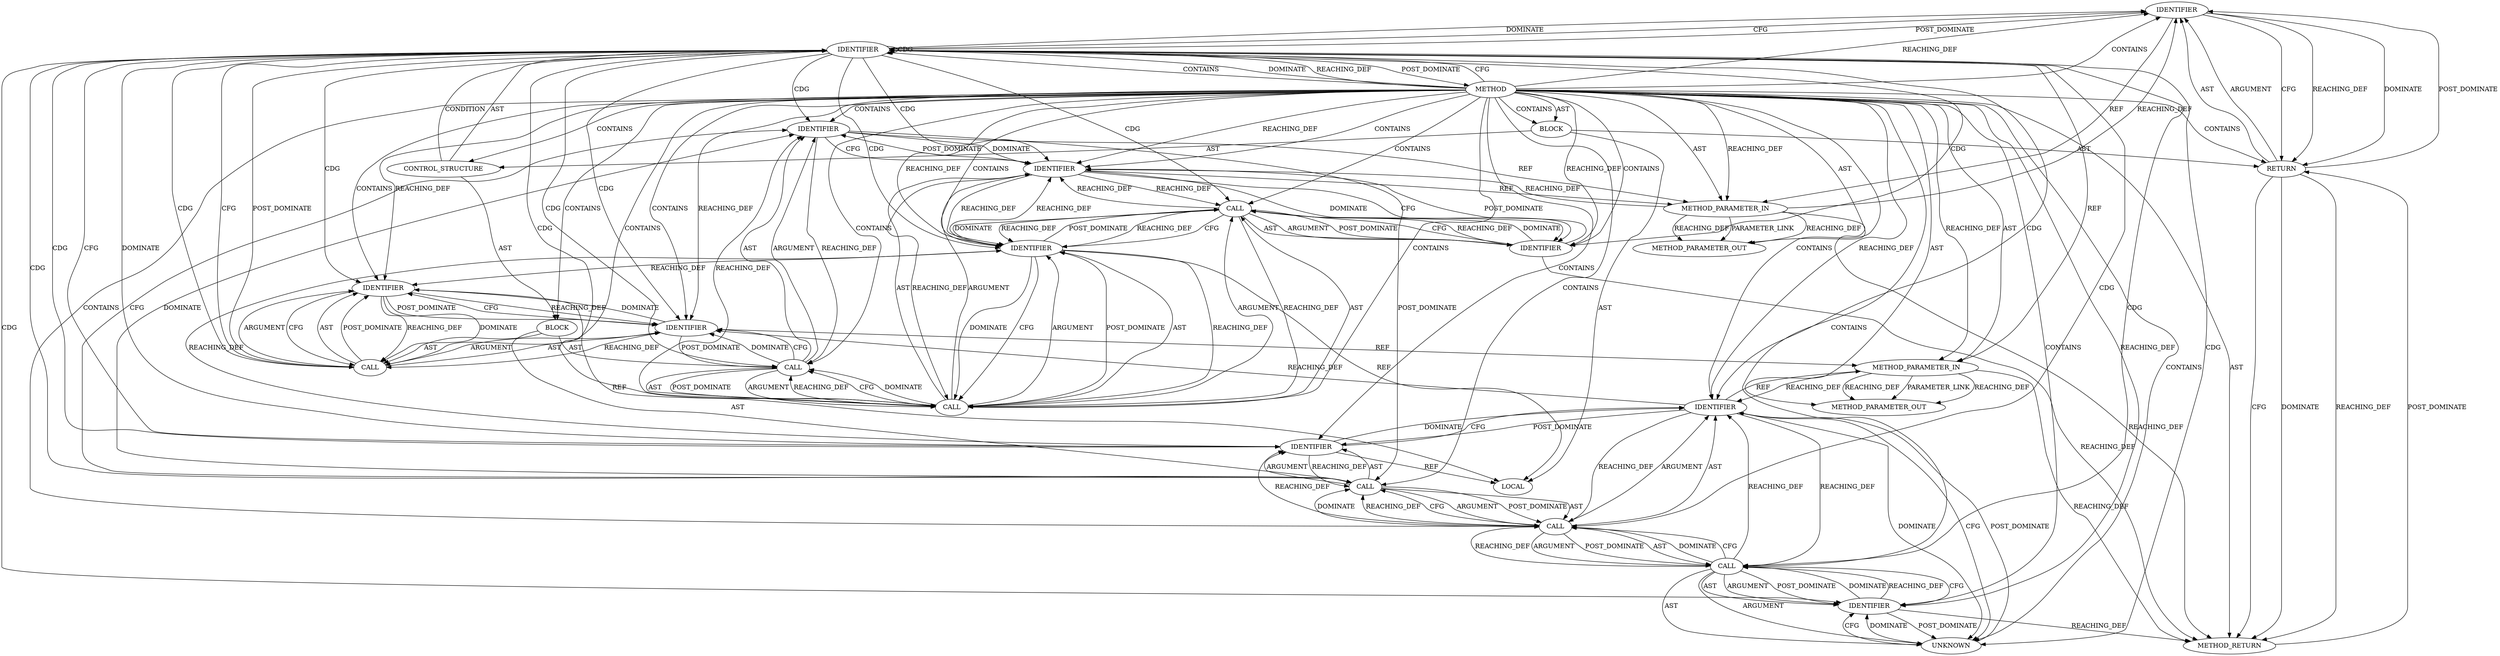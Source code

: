 digraph {
  10434 [label=IDENTIFIER ORDER=1 ARGUMENT_INDEX=-1 CODE="crc" COLUMN_NUMBER=9 LINE_NUMBER=3226 TYPE_FULL_NAME="u32" NAME="crc"]
  10426 [label=IDENTIFIER ORDER=1 ARGUMENT_INDEX=1 CODE="crc" COLUMN_NUMBER=16 LINE_NUMBER=3222 TYPE_FULL_NAME="u32" NAME="crc"]
  10417 [label=IDENTIFIER ORDER=1 ARGUMENT_INDEX=1 CODE="len" COLUMN_NUMBER=3 LINE_NUMBER=3221 TYPE_FULL_NAME="int" NAME="len"]
  13295 [label=METHOD_PARAMETER_OUT ORDER=2 CODE="int zero_len" IS_VARIADIC=false COLUMN_NUMBER=34 LINE_NUMBER=3216 TYPE_FULL_NAME="int" EVALUATION_STRATEGY="BY_VALUE" INDEX=2 NAME="zero_len"]
  10410 [label=METHOD_PARAMETER_IN ORDER=2 CODE="int zero_len" IS_VARIADIC=false COLUMN_NUMBER=34 LINE_NUMBER=3216 TYPE_FULL_NAME="int" EVALUATION_STRATEGY="BY_VALUE" INDEX=2 NAME="zero_len"]
  10415 [label=BLOCK ORDER=2 ARGUMENT_INDEX=-1 CODE="{
		len = min(zero_len, (int)PAGE_SIZE);
		crc = crc32c(crc, page_address(ceph_zero_page), len);
		zero_len -= len;
	}" COLUMN_NUMBER=19 LINE_NUMBER=3220 TYPE_FULL_NAME="void"]
  10411 [label=BLOCK ORDER=3 ARGUMENT_INDEX=-1 CODE="{
	int len;

	while (zero_len) {
		len = min(zero_len, (int)PAGE_SIZE);
		crc = crc32c(crc, page_address(ceph_zero_page), len);
		zero_len -= len;
	}

	return crc;
}" COLUMN_NUMBER=1 LINE_NUMBER=3217 TYPE_FULL_NAME="void"]
  10435 [label=METHOD_RETURN ORDER=4 CODE="RET" COLUMN_NUMBER=1 LINE_NUMBER=3216 TYPE_FULL_NAME="u32" EVALUATION_STRATEGY="BY_VALUE"]
  10420 [label=CALL ORDER=2 ARGUMENT_INDEX=2 CODE="(int)PAGE_SIZE" COLUMN_NUMBER=23 METHOD_FULL_NAME="<operator>.cast" LINE_NUMBER=3221 TYPE_FULL_NAME="<empty>" DISPATCH_TYPE="STATIC_DISPATCH" SIGNATURE="" NAME="<operator>.cast"]
  10427 [label=CALL ORDER=2 ARGUMENT_INDEX=2 CODE="page_address(ceph_zero_page)" COLUMN_NUMBER=21 METHOD_FULL_NAME="page_address" LINE_NUMBER=3222 TYPE_FULL_NAME="<empty>" DISPATCH_TYPE="STATIC_DISPATCH" SIGNATURE="" NAME="page_address"]
  10423 [label=CALL ORDER=2 ARGUMENT_INDEX=-1 CODE="crc = crc32c(crc, page_address(ceph_zero_page), len)" COLUMN_NUMBER=3 METHOD_FULL_NAME="<operator>.assignment" LINE_NUMBER=3222 TYPE_FULL_NAME="<empty>" DISPATCH_TYPE="STATIC_DISPATCH" SIGNATURE="" NAME="<operator>.assignment"]
  13294 [label=METHOD_PARAMETER_OUT ORDER=1 CODE="u32 crc" IS_VARIADIC=false COLUMN_NUMBER=25 LINE_NUMBER=3216 TYPE_FULL_NAME="u32" EVALUATION_STRATEGY="BY_VALUE" INDEX=1 NAME="crc"]
  10419 [label=IDENTIFIER ORDER=1 ARGUMENT_INDEX=1 CODE="zero_len" COLUMN_NUMBER=13 LINE_NUMBER=3221 TYPE_FULL_NAME="int" NAME="zero_len"]
  10429 [label=IDENTIFIER ORDER=3 ARGUMENT_INDEX=3 CODE="len" COLUMN_NUMBER=51 LINE_NUMBER=3222 TYPE_FULL_NAME="int" NAME="len"]
  10408 [label=METHOD COLUMN_NUMBER=1 LINE_NUMBER=3216 COLUMN_NUMBER_END=1 IS_EXTERNAL=false SIGNATURE="u32 crc32c_zeros (u32,int)" NAME="crc32c_zeros" AST_PARENT_TYPE="TYPE_DECL" AST_PARENT_FULL_NAME="messenger_v2.c:<global>" ORDER=120 CODE="static u32 crc32c_zeros(u32 crc, int zero_len)
{
	int len;

	while (zero_len) {
		len = min(zero_len, (int)PAGE_SIZE);
		crc = crc32c(crc, page_address(ceph_zero_page), len);
		zero_len -= len;
	}

	return crc;
}" FULL_NAME="crc32c_zeros" LINE_NUMBER_END=3227 FILENAME="messenger_v2.c"]
  10425 [label=CALL ORDER=2 ARGUMENT_INDEX=2 CODE="crc32c(crc, page_address(ceph_zero_page), len)" COLUMN_NUMBER=9 METHOD_FULL_NAME="crc32c" LINE_NUMBER=3222 TYPE_FULL_NAME="<empty>" DISPATCH_TYPE="STATIC_DISPATCH" SIGNATURE="" NAME="crc32c"]
  10432 [label=IDENTIFIER ORDER=2 ARGUMENT_INDEX=2 CODE="len" COLUMN_NUMBER=15 LINE_NUMBER=3223 TYPE_FULL_NAME="int" NAME="len"]
  10431 [label=IDENTIFIER ORDER=1 ARGUMENT_INDEX=1 CODE="zero_len" COLUMN_NUMBER=3 LINE_NUMBER=3223 TYPE_FULL_NAME="int" NAME="zero_len"]
  10433 [label=RETURN ORDER=3 ARGUMENT_INDEX=-1 CODE="return crc;" COLUMN_NUMBER=2 LINE_NUMBER=3226]
  10413 [label=CONTROL_STRUCTURE CONTROL_STRUCTURE_TYPE="WHILE" ORDER=2 PARSER_TYPE_NAME="<empty>" ARGUMENT_INDEX=-1 CODE="while (zero_len)" COLUMN_NUMBER=2 LINE_NUMBER=3220]
  10416 [label=CALL ORDER=1 ARGUMENT_INDEX=-1 CODE="len = min(zero_len, (int)PAGE_SIZE)" COLUMN_NUMBER=3 METHOD_FULL_NAME="<operator>.assignment" LINE_NUMBER=3221 TYPE_FULL_NAME="<empty>" DISPATCH_TYPE="STATIC_DISPATCH" SIGNATURE="" NAME="<operator>.assignment"]
  10428 [label=IDENTIFIER ORDER=1 ARGUMENT_INDEX=1 CODE="ceph_zero_page" COLUMN_NUMBER=34 LINE_NUMBER=3222 TYPE_FULL_NAME="ANY" NAME="ceph_zero_page"]
  10418 [label=CALL ORDER=2 ARGUMENT_INDEX=2 CODE="min(zero_len, (int)PAGE_SIZE)" COLUMN_NUMBER=9 METHOD_FULL_NAME="min" LINE_NUMBER=3221 TYPE_FULL_NAME="<empty>" DISPATCH_TYPE="STATIC_DISPATCH" SIGNATURE="" NAME="min"]
  10421 [label=UNKNOWN ORDER=1 PARSER_TYPE_NAME="CASTTypeId" ARGUMENT_INDEX=1 CODE="int" COLUMN_NUMBER=24 LINE_NUMBER=3221 TYPE_FULL_NAME="<empty>" CONTAINED_REF="<empty>"]
  10412 [label=LOCAL ORDER=1 CODE="int len" COLUMN_NUMBER=6 LINE_NUMBER=3218 TYPE_FULL_NAME="int" NAME="len"]
  10414 [label=IDENTIFIER ORDER=1 ARGUMENT_INDEX=-1 CODE="zero_len" COLUMN_NUMBER=9 LINE_NUMBER=3220 TYPE_FULL_NAME="int" NAME="zero_len"]
  10422 [label=IDENTIFIER ORDER=2 ARGUMENT_INDEX=2 CODE="PAGE_SIZE" COLUMN_NUMBER=28 LINE_NUMBER=3221 TYPE_FULL_NAME="ANY" NAME="PAGE_SIZE"]
  10409 [label=METHOD_PARAMETER_IN ORDER=1 CODE="u32 crc" IS_VARIADIC=false COLUMN_NUMBER=25 LINE_NUMBER=3216 TYPE_FULL_NAME="u32" EVALUATION_STRATEGY="BY_VALUE" INDEX=1 NAME="crc"]
  10430 [label=CALL ORDER=3 ARGUMENT_INDEX=-1 CODE="zero_len -= len" COLUMN_NUMBER=3 METHOD_FULL_NAME="<operator>.assignmentMinus" LINE_NUMBER=3223 TYPE_FULL_NAME="<empty>" DISPATCH_TYPE="STATIC_DISPATCH" SIGNATURE="" NAME="<operator>.assignmentMinus"]
  10424 [label=IDENTIFIER ORDER=1 ARGUMENT_INDEX=1 CODE="crc" COLUMN_NUMBER=3 LINE_NUMBER=3222 TYPE_FULL_NAME="u32" NAME="crc"]
  10414 -> 10430 [label=POST_DOMINATE ]
  10430 -> 10431 [label=ARGUMENT ]
  10434 -> 10433 [label=CFG ]
  10420 -> 10422 [label=AST ]
  10425 -> 10427 [label=AST ]
  10419 -> 10420 [label=REACHING_DEF VARIABLE="zero_len"]
  10417 -> 10416 [label=REACHING_DEF VARIABLE="len"]
  10419 -> 10417 [label=POST_DOMINATE ]
  10408 -> 10419 [label=REACHING_DEF VARIABLE=""]
  10431 -> 10410 [label=REF ]
  10408 -> 10432 [label=REACHING_DEF VARIABLE=""]
  10423 -> 10424 [label=AST ]
  10408 -> 13295 [label=AST ]
  10428 -> 10426 [label=POST_DOMINATE ]
  10408 -> 10433 [label=CONTAINS ]
  10432 -> 10431 [label=REACHING_DEF VARIABLE="len"]
  10426 -> 10409 [label=REF ]
  10408 -> 10423 [label=CONTAINS ]
  10408 -> 10427 [label=CONTAINS ]
  10429 -> 10426 [label=REACHING_DEF VARIABLE="len"]
  10409 -> 10435 [label=REACHING_DEF VARIABLE="crc"]
  10414 -> 10417 [label=CDG ]
  10420 -> 10422 [label=ARGUMENT ]
  10433 -> 10435 [label=CFG ]
  10427 -> 10429 [label=CFG ]
  10418 -> 10416 [label=DOMINATE ]
  10408 -> 10414 [label=CFG ]
  10422 -> 10435 [label=REACHING_DEF VARIABLE="PAGE_SIZE"]
  10429 -> 10425 [label=REACHING_DEF VARIABLE="len"]
  10419 -> 10418 [label=REACHING_DEF VARIABLE="zero_len"]
  10410 -> 13295 [label=PARAMETER_LINK ]
  10418 -> 10420 [label=ARGUMENT ]
  10428 -> 10427 [label=CFG ]
  10415 -> 10430 [label=AST ]
  10419 -> 10410 [label=REF ]
  10408 -> 10413 [label=CONTAINS ]
  10434 -> 10433 [label=REACHING_DEF VARIABLE="crc"]
  10426 -> 10424 [label=POST_DOMINATE ]
  10424 -> 10416 [label=POST_DOMINATE ]
  10425 -> 10424 [label=REACHING_DEF VARIABLE="crc32c(crc, page_address(ceph_zero_page), len)"]
  10416 -> 10418 [label=ARGUMENT ]
  10414 -> 10424 [label=CDG ]
  10426 -> 10429 [label=REACHING_DEF VARIABLE="crc"]
  10414 -> 10422 [label=CDG ]
  10413 -> 10415 [label=AST ]
  10414 -> 10418 [label=CDG ]
  10408 -> 10424 [label=CONTAINS ]
  10435 -> 10433 [label=POST_DOMINATE ]
  10417 -> 10412 [label=REF ]
  10420 -> 10418 [label=DOMINATE ]
  10425 -> 10429 [label=ARGUMENT ]
  10408 -> 10434 [label=CONTAINS ]
  10410 -> 13295 [label=REACHING_DEF VARIABLE="zero_len"]
  10410 -> 13295 [label=REACHING_DEF VARIABLE="zero_len"]
  10414 -> 10410 [label=REF ]
  10408 -> 10411 [label=AST ]
  10410 -> 10435 [label=REACHING_DEF VARIABLE="zero_len"]
  10426 -> 10425 [label=REACHING_DEF VARIABLE="crc"]
  10422 -> 10420 [label=DOMINATE ]
  10414 -> 10427 [label=CDG ]
  10421 -> 10422 [label=CFG ]
  10408 -> 10414 [label=CONTAINS ]
  10418 -> 10416 [label=REACHING_DEF VARIABLE="min(zero_len, (int)PAGE_SIZE)"]
  10414 -> 10414 [label=CDG ]
  10425 -> 10423 [label=REACHING_DEF VARIABLE="crc32c(crc, page_address(ceph_zero_page), len)"]
  10420 -> 10418 [label=CFG ]
  10416 -> 10424 [label=CFG ]
  10408 -> 10411 [label=CONTAINS ]
  10427 -> 10428 [label=AST ]
  10414 -> 10423 [label=CDG ]
  10418 -> 10419 [label=AST ]
  10409 -> 10434 [label=REACHING_DEF VARIABLE="crc"]
  10408 -> 10417 [label=CONTAINS ]
  10430 -> 10414 [label=CFG ]
  10408 -> 10430 [label=CONTAINS ]
  10408 -> 10426 [label=REACHING_DEF VARIABLE=""]
  10414 -> 10430 [label=CDG ]
  10433 -> 10434 [label=POST_DOMINATE ]
  10429 -> 10425 [label=DOMINATE ]
  10423 -> 10424 [label=ARGUMENT ]
  10414 -> 10417 [label=CFG ]
  10408 -> 10420 [label=CONTAINS ]
  10408 -> 10431 [label=REACHING_DEF VARIABLE=""]
  10422 -> 10420 [label=REACHING_DEF VARIABLE="PAGE_SIZE"]
  10408 -> 10409 [label=REACHING_DEF VARIABLE=""]
  10414 -> 10419 [label=CDG ]
  10421 -> 10422 [label=DOMINATE ]
  10414 -> 10420 [label=CDG ]
  10428 -> 10427 [label=REACHING_DEF VARIABLE="ceph_zero_page"]
  10426 -> 10428 [label=DOMINATE ]
  10431 -> 10432 [label=CFG ]
  10432 -> 10430 [label=DOMINATE ]
  10427 -> 10425 [label=REACHING_DEF VARIABLE="page_address(ceph_zero_page)"]
  10414 -> 10434 [label=DOMINATE ]
  10414 -> 10426 [label=CDG ]
  10408 -> 10414 [label=DOMINATE ]
  10425 -> 10426 [label=ARGUMENT ]
  10424 -> 10409 [label=REF ]
  10414 -> 10417 [label=DOMINATE ]
  10429 -> 10432 [label=REACHING_DEF VARIABLE="len"]
  10408 -> 10422 [label=REACHING_DEF VARIABLE=""]
  10415 -> 10416 [label=AST ]
  10408 -> 10426 [label=CONTAINS ]
  10420 -> 10418 [label=REACHING_DEF VARIABLE="(int)PAGE_SIZE"]
  10430 -> 10431 [label=AST ]
  10413 -> 10414 [label=AST ]
  10411 -> 10412 [label=AST ]
  10432 -> 10412 [label=REF ]
  10409 -> 13294 [label=REACHING_DEF VARIABLE="crc"]
  10409 -> 13294 [label=REACHING_DEF VARIABLE="crc"]
  10426 -> 10427 [label=REACHING_DEF VARIABLE="crc"]
  10431 -> 10423 [label=POST_DOMINATE ]
  10424 -> 10423 [label=REACHING_DEF VARIABLE="crc"]
  10420 -> 10421 [label=AST ]
  10413 -> 10414 [label=CONDITION ]
  10433 -> 10434 [label=AST ]
  10428 -> 10435 [label=REACHING_DEF VARIABLE="ceph_zero_page"]
  10408 -> 10432 [label=CONTAINS ]
  10408 -> 10421 [label=CONTAINS ]
  10429 -> 10425 [label=CFG ]
  10414 -> 10432 [label=CDG ]
  10414 -> 10416 [label=CDG ]
  10431 -> 10430 [label=REACHING_DEF VARIABLE="zero_len"]
  10408 -> 10434 [label=REACHING_DEF VARIABLE=""]
  10408 -> 10410 [label=AST ]
  10432 -> 10430 [label=CFG ]
  10417 -> 10419 [label=DOMINATE ]
  10408 -> 10435 [label=AST ]
  10418 -> 10420 [label=POST_DOMINATE ]
  10408 -> 10409 [label=AST ]
  10425 -> 10423 [label=CFG ]
  10416 -> 10418 [label=POST_DOMINATE ]
  10408 -> 10428 [label=REACHING_DEF VARIABLE=""]
  10414 -> 10434 [label=CFG ]
  10416 -> 10417 [label=AST ]
  10408 -> 10418 [label=CONTAINS ]
  10433 -> 10435 [label=DOMINATE ]
  10408 -> 10415 [label=CONTAINS ]
  10429 -> 10427 [label=POST_DOMINATE ]
  10408 -> 10429 [label=CONTAINS ]
  10418 -> 10416 [label=CFG ]
  10420 -> 10419 [label=REACHING_DEF VARIABLE="(int)PAGE_SIZE"]
  10422 -> 10421 [label=POST_DOMINATE ]
  10419 -> 10421 [label=DOMINATE ]
  10415 -> 10423 [label=AST ]
  10434 -> 10409 [label=REF ]
  10418 -> 10420 [label=AST ]
  10432 -> 10430 [label=REACHING_DEF VARIABLE="len"]
  10423 -> 10431 [label=DOMINATE ]
  10429 -> 10427 [label=REACHING_DEF VARIABLE="len"]
  10409 -> 13294 [label=PARAMETER_LINK ]
  10426 -> 10428 [label=CFG ]
  10430 -> 10432 [label=ARGUMENT ]
  10427 -> 10429 [label=DOMINATE ]
  10417 -> 10419 [label=CFG ]
  10425 -> 10427 [label=ARGUMENT ]
  10425 -> 10429 [label=POST_DOMINATE ]
  10423 -> 10425 [label=AST ]
  10431 -> 10432 [label=DOMINATE ]
  10428 -> 10427 [label=DOMINATE ]
  10414 -> 10421 [label=CDG ]
  10408 -> 10410 [label=REACHING_DEF VARIABLE=""]
  10408 -> 10425 [label=CONTAINS ]
  10408 -> 10429 [label=REACHING_DEF VARIABLE=""]
  10422 -> 10420 [label=CFG ]
  10414 -> 10429 [label=CDG ]
  10418 -> 10417 [label=REACHING_DEF VARIABLE="min(zero_len, (int)PAGE_SIZE)"]
  10425 -> 10429 [label=AST ]
  10416 -> 10424 [label=DOMINATE ]
  10425 -> 10426 [label=AST ]
  10434 -> 10433 [label=DOMINATE ]
  10411 -> 10413 [label=AST ]
  10408 -> 10431 [label=CONTAINS ]
  10427 -> 10429 [label=REACHING_DEF VARIABLE="page_address(ceph_zero_page)"]
  10419 -> 10431 [label=REACHING_DEF VARIABLE="zero_len"]
  10430 -> 10432 [label=AST ]
  10416 -> 10418 [label=AST ]
  10425 -> 10423 [label=DOMINATE ]
  10423 -> 10425 [label=POST_DOMINATE ]
  10430 -> 10432 [label=POST_DOMINATE ]
  10420 -> 10422 [label=POST_DOMINATE ]
  10423 -> 10425 [label=ARGUMENT ]
  10433 -> 10435 [label=REACHING_DEF VARIABLE="<RET>"]
  10414 -> 10425 [label=CDG ]
  10417 -> 10429 [label=REACHING_DEF VARIABLE="len"]
  10408 -> 10422 [label=CONTAINS ]
  10414 -> 10428 [label=CDG ]
  10427 -> 10428 [label=ARGUMENT ]
  10429 -> 10412 [label=REF ]
  10409 -> 10426 [label=REACHING_DEF VARIABLE="crc"]
  10408 -> 10416 [label=CONTAINS ]
  10408 -> 13294 [label=AST ]
  10423 -> 10431 [label=CFG ]
  10408 -> 10419 [label=CONTAINS ]
  10427 -> 10428 [label=POST_DOMINATE ]
  10414 -> 10408 [label=POST_DOMINATE ]
  10418 -> 10419 [label=ARGUMENT ]
  10424 -> 10426 [label=CFG ]
  10414 -> 10431 [label=CDG ]
  10424 -> 10426 [label=DOMINATE ]
  10419 -> 10421 [label=CFG ]
  10434 -> 10414 [label=POST_DOMINATE ]
  10420 -> 10421 [label=ARGUMENT ]
  10433 -> 10434 [label=ARGUMENT ]
  10410 -> 10419 [label=REACHING_DEF VARIABLE="zero_len"]
  10432 -> 10431 [label=POST_DOMINATE ]
  10408 -> 10428 [label=CONTAINS ]
  10416 -> 10417 [label=ARGUMENT ]
  10427 -> 10426 [label=REACHING_DEF VARIABLE="page_address(ceph_zero_page)"]
  10421 -> 10419 [label=POST_DOMINATE ]
  10408 -> 10414 [label=REACHING_DEF VARIABLE=""]
  10411 -> 10433 [label=AST ]
}
